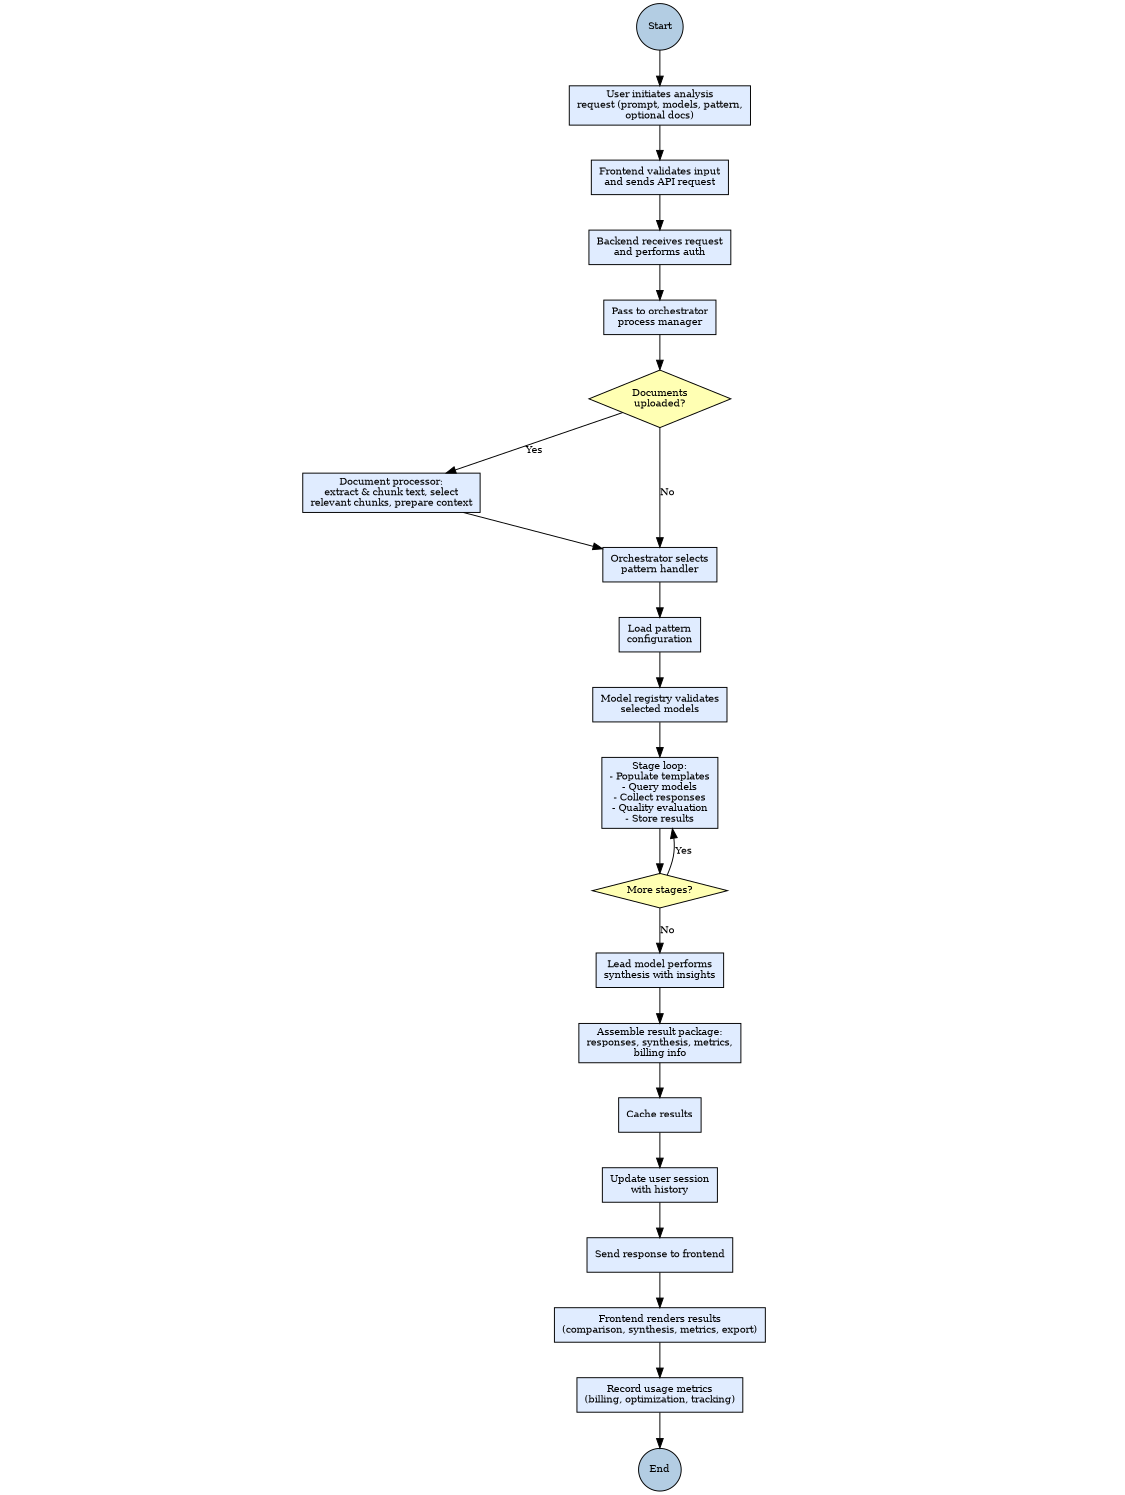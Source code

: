 digraph EndToEndAnalysis {
    rankdir=TB;
    graph [size="7.5,10", ratio=fill, orientation=portrait];
    node [fontsize=10, shape=rectangle, style=filled, fillcolor="#E0ECFF"];
    edge [fontsize=10];

    Start [label="Start", shape=circle, fillcolor="#B3CDE3"];
    UserInit [label="User initiates analysis\nrequest (prompt, models, pattern,\noptional docs)"];
    FrontValidate [label="Frontend validates input\nand sends API request"];
    BackendAuth [label="Backend receives request\nand performs auth"];
    OrchestratorPM [label="Pass to orchestrator\nprocess manager"];

    DocDecision [label="Documents\nuploaded?", shape=diamond, fillcolor="#FFFFB3"];
    DocProcess [label="Document processor:\nextract & chunk text, select\nrelevant chunks, prepare context"];

    PatternSelect [label="Orchestrator selects\npattern handler"];
    LoadPattern [label="Load pattern\nconfiguration"];
    ValidateModels [label="Model registry validates\nselected models"];

    StageLoop [label="Stage loop:\n- Populate templates\n- Query models\n- Collect responses\n- Quality evaluation\n- Store results"];
    MoreStages [label="More stages?", shape=diamond, fillcolor="#FFFFB3"];

    Synthesis [label="Lead model performs\nsynthesis with insights"];
    AssemblePkg [label="Assemble result package:\nresponses, synthesis, metrics,\nbilling info"];
    CacheResults [label="Cache results"];
    UpdateSession [label="Update user session\nwith history"];
    SendFrontend [label="Send response to frontend"];
    FrontRender [label="Frontend renders results\n(comparison, synthesis, metrics, export)"];
    RecordMetrics [label="Record usage metrics\n(billing, optimization, tracking)"];
    End [label="End", shape=circle, fillcolor="#B3CDE3"];

    Start -> UserInit -> FrontValidate -> BackendAuth -> OrchestratorPM -> DocDecision;
    DocDecision -> DocProcess [label="Yes"];
    DocDecision -> PatternSelect [label="No"];
    DocProcess -> PatternSelect;

    PatternSelect -> LoadPattern -> ValidateModels -> StageLoop;
    StageLoop -> MoreStages;
    MoreStages -> StageLoop [label="Yes"];
    MoreStages -> Synthesis [label="No"];

    Synthesis -> AssemblePkg -> CacheResults -> UpdateSession -> SendFrontend -> FrontRender -> RecordMetrics -> End;
}
